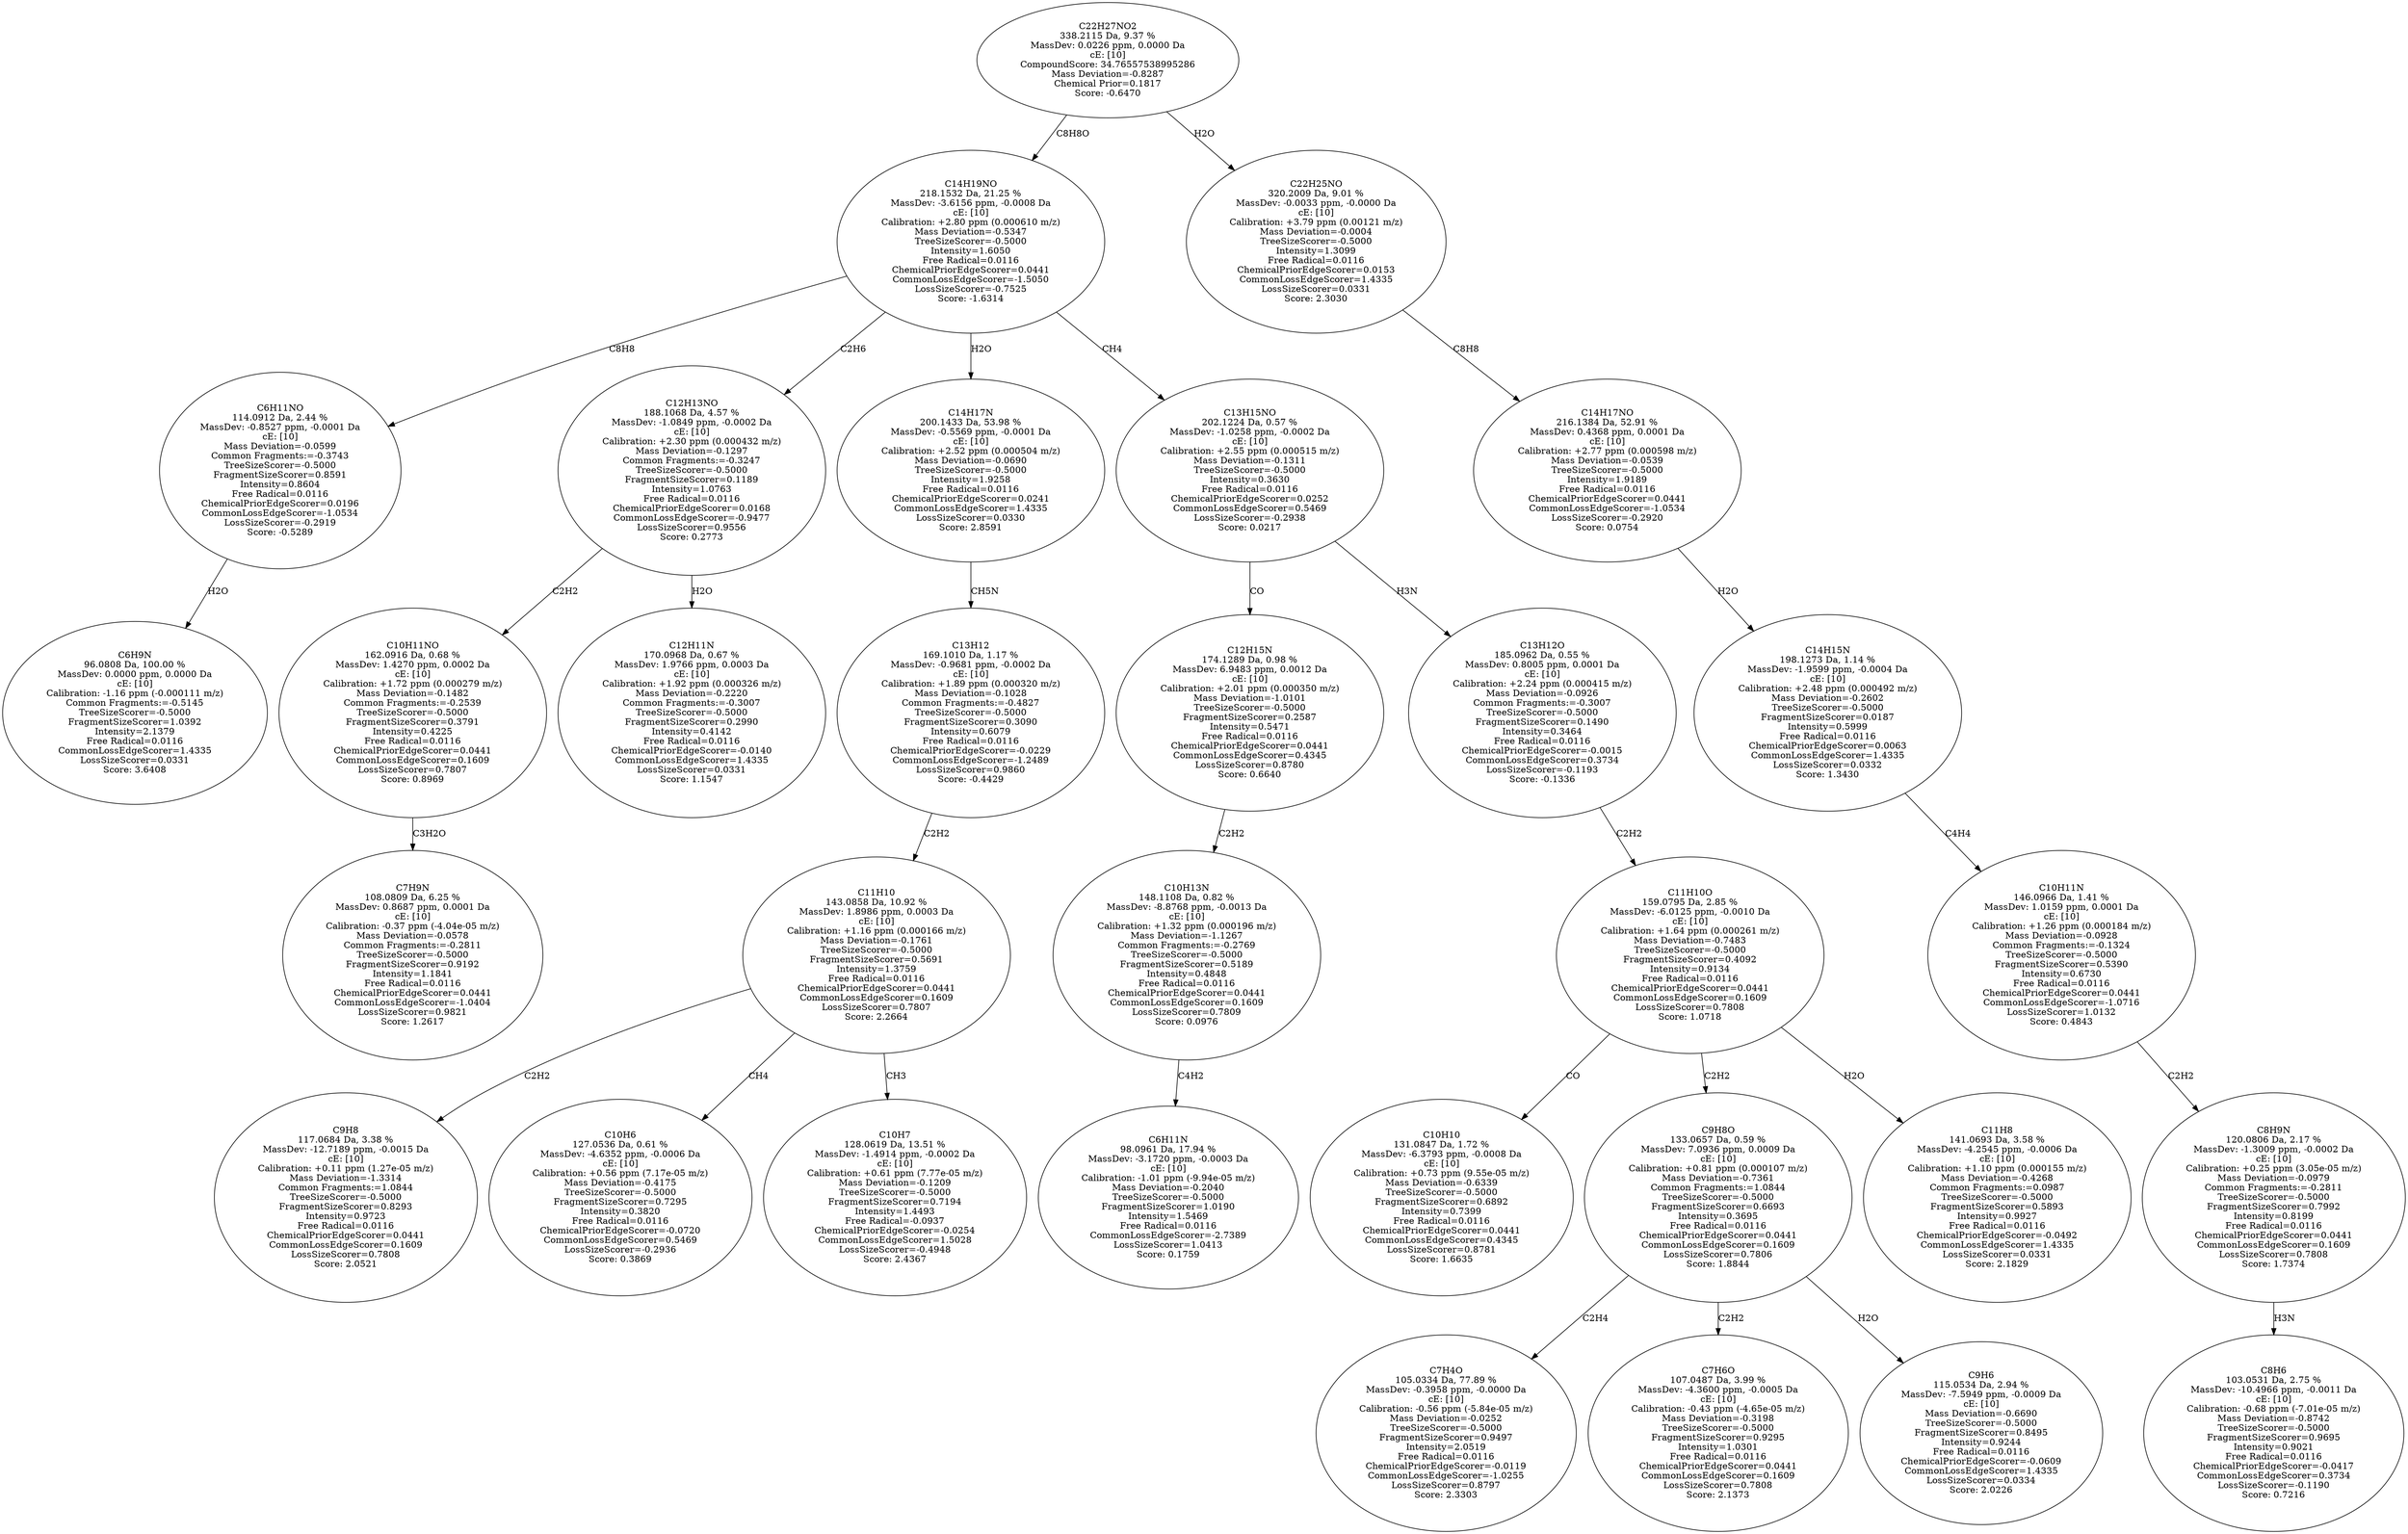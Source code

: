 strict digraph {
v1 [label="C6H9N\n96.0808 Da, 100.00 %\nMassDev: 0.0000 ppm, 0.0000 Da\ncE: [10]\nCalibration: -1.16 ppm (-0.000111 m/z)\nCommon Fragments:=-0.5145\nTreeSizeScorer=-0.5000\nFragmentSizeScorer=1.0392\nIntensity=2.1379\nFree Radical=0.0116\nCommonLossEdgeScorer=1.4335\nLossSizeScorer=0.0331\nScore: 3.6408"];
v2 [label="C6H11NO\n114.0912 Da, 2.44 %\nMassDev: -0.8527 ppm, -0.0001 Da\ncE: [10]\nMass Deviation=-0.0599\nCommon Fragments:=-0.3743\nTreeSizeScorer=-0.5000\nFragmentSizeScorer=0.8591\nIntensity=0.8604\nFree Radical=0.0116\nChemicalPriorEdgeScorer=0.0196\nCommonLossEdgeScorer=-1.0534\nLossSizeScorer=-0.2919\nScore: -0.5289"];
v3 [label="C7H9N\n108.0809 Da, 6.25 %\nMassDev: 0.8687 ppm, 0.0001 Da\ncE: [10]\nCalibration: -0.37 ppm (-4.04e-05 m/z)\nMass Deviation=-0.0578\nCommon Fragments:=-0.2811\nTreeSizeScorer=-0.5000\nFragmentSizeScorer=0.9192\nIntensity=1.1841\nFree Radical=0.0116\nChemicalPriorEdgeScorer=0.0441\nCommonLossEdgeScorer=-1.0404\nLossSizeScorer=0.9821\nScore: 1.2617"];
v4 [label="C10H11NO\n162.0916 Da, 0.68 %\nMassDev: 1.4270 ppm, 0.0002 Da\ncE: [10]\nCalibration: +1.72 ppm (0.000279 m/z)\nMass Deviation=-0.1482\nCommon Fragments:=-0.2539\nTreeSizeScorer=-0.5000\nFragmentSizeScorer=0.3791\nIntensity=0.4225\nFree Radical=0.0116\nChemicalPriorEdgeScorer=0.0441\nCommonLossEdgeScorer=0.1609\nLossSizeScorer=0.7807\nScore: 0.8969"];
v5 [label="C12H11N\n170.0968 Da, 0.67 %\nMassDev: 1.9766 ppm, 0.0003 Da\ncE: [10]\nCalibration: +1.92 ppm (0.000326 m/z)\nMass Deviation=-0.2220\nCommon Fragments:=-0.3007\nTreeSizeScorer=-0.5000\nFragmentSizeScorer=0.2990\nIntensity=0.4142\nFree Radical=0.0116\nChemicalPriorEdgeScorer=-0.0140\nCommonLossEdgeScorer=1.4335\nLossSizeScorer=0.0331\nScore: 1.1547"];
v6 [label="C12H13NO\n188.1068 Da, 4.57 %\nMassDev: -1.0849 ppm, -0.0002 Da\ncE: [10]\nCalibration: +2.30 ppm (0.000432 m/z)\nMass Deviation=-0.1297\nCommon Fragments:=-0.3247\nTreeSizeScorer=-0.5000\nFragmentSizeScorer=0.1189\nIntensity=1.0763\nFree Radical=0.0116\nChemicalPriorEdgeScorer=0.0168\nCommonLossEdgeScorer=-0.9477\nLossSizeScorer=0.9556\nScore: 0.2773"];
v7 [label="C9H8\n117.0684 Da, 3.38 %\nMassDev: -12.7189 ppm, -0.0015 Da\ncE: [10]\nCalibration: +0.11 ppm (1.27e-05 m/z)\nMass Deviation=-1.3314\nCommon Fragments:=1.0844\nTreeSizeScorer=-0.5000\nFragmentSizeScorer=0.8293\nIntensity=0.9723\nFree Radical=0.0116\nChemicalPriorEdgeScorer=0.0441\nCommonLossEdgeScorer=0.1609\nLossSizeScorer=0.7808\nScore: 2.0521"];
v8 [label="C10H6\n127.0536 Da, 0.61 %\nMassDev: -4.6352 ppm, -0.0006 Da\ncE: [10]\nCalibration: +0.56 ppm (7.17e-05 m/z)\nMass Deviation=-0.4175\nTreeSizeScorer=-0.5000\nFragmentSizeScorer=0.7295\nIntensity=0.3820\nFree Radical=0.0116\nChemicalPriorEdgeScorer=-0.0720\nCommonLossEdgeScorer=0.5469\nLossSizeScorer=-0.2936\nScore: 0.3869"];
v9 [label="C10H7\n128.0619 Da, 13.51 %\nMassDev: -1.4914 ppm, -0.0002 Da\ncE: [10]\nCalibration: +0.61 ppm (7.77e-05 m/z)\nMass Deviation=-0.1209\nTreeSizeScorer=-0.5000\nFragmentSizeScorer=0.7194\nIntensity=1.4493\nFree Radical=-0.0937\nChemicalPriorEdgeScorer=-0.0254\nCommonLossEdgeScorer=1.5028\nLossSizeScorer=-0.4948\nScore: 2.4367"];
v10 [label="C11H10\n143.0858 Da, 10.92 %\nMassDev: 1.8986 ppm, 0.0003 Da\ncE: [10]\nCalibration: +1.16 ppm (0.000166 m/z)\nMass Deviation=-0.1761\nTreeSizeScorer=-0.5000\nFragmentSizeScorer=0.5691\nIntensity=1.3759\nFree Radical=0.0116\nChemicalPriorEdgeScorer=0.0441\nCommonLossEdgeScorer=0.1609\nLossSizeScorer=0.7807\nScore: 2.2664"];
v11 [label="C13H12\n169.1010 Da, 1.17 %\nMassDev: -0.9681 ppm, -0.0002 Da\ncE: [10]\nCalibration: +1.89 ppm (0.000320 m/z)\nMass Deviation=-0.1028\nCommon Fragments:=-0.4827\nTreeSizeScorer=-0.5000\nFragmentSizeScorer=0.3090\nIntensity=0.6079\nFree Radical=0.0116\nChemicalPriorEdgeScorer=-0.0229\nCommonLossEdgeScorer=-1.2489\nLossSizeScorer=0.9860\nScore: -0.4429"];
v12 [label="C14H17N\n200.1433 Da, 53.98 %\nMassDev: -0.5569 ppm, -0.0001 Da\ncE: [10]\nCalibration: +2.52 ppm (0.000504 m/z)\nMass Deviation=-0.0690\nTreeSizeScorer=-0.5000\nIntensity=1.9258\nFree Radical=0.0116\nChemicalPriorEdgeScorer=0.0241\nCommonLossEdgeScorer=1.4335\nLossSizeScorer=0.0330\nScore: 2.8591"];
v13 [label="C6H11N\n98.0961 Da, 17.94 %\nMassDev: -3.1720 ppm, -0.0003 Da\ncE: [10]\nCalibration: -1.01 ppm (-9.94e-05 m/z)\nMass Deviation=-0.2040\nTreeSizeScorer=-0.5000\nFragmentSizeScorer=1.0190\nIntensity=1.5469\nFree Radical=0.0116\nCommonLossEdgeScorer=-2.7389\nLossSizeScorer=1.0413\nScore: 0.1759"];
v14 [label="C10H13N\n148.1108 Da, 0.82 %\nMassDev: -8.8768 ppm, -0.0013 Da\ncE: [10]\nCalibration: +1.32 ppm (0.000196 m/z)\nMass Deviation=-1.1267\nCommon Fragments:=-0.2769\nTreeSizeScorer=-0.5000\nFragmentSizeScorer=0.5189\nIntensity=0.4848\nFree Radical=0.0116\nChemicalPriorEdgeScorer=0.0441\nCommonLossEdgeScorer=0.1609\nLossSizeScorer=0.7809\nScore: 0.0976"];
v15 [label="C12H15N\n174.1289 Da, 0.98 %\nMassDev: 6.9483 ppm, 0.0012 Da\ncE: [10]\nCalibration: +2.01 ppm (0.000350 m/z)\nMass Deviation=-1.0101\nTreeSizeScorer=-0.5000\nFragmentSizeScorer=0.2587\nIntensity=0.5471\nFree Radical=0.0116\nChemicalPriorEdgeScorer=0.0441\nCommonLossEdgeScorer=0.4345\nLossSizeScorer=0.8780\nScore: 0.6640"];
v16 [label="C10H10\n131.0847 Da, 1.72 %\nMassDev: -6.3793 ppm, -0.0008 Da\ncE: [10]\nCalibration: +0.73 ppm (9.55e-05 m/z)\nMass Deviation=-0.6339\nTreeSizeScorer=-0.5000\nFragmentSizeScorer=0.6892\nIntensity=0.7399\nFree Radical=0.0116\nChemicalPriorEdgeScorer=0.0441\nCommonLossEdgeScorer=0.4345\nLossSizeScorer=0.8781\nScore: 1.6635"];
v17 [label="C7H4O\n105.0334 Da, 77.89 %\nMassDev: -0.3958 ppm, -0.0000 Da\ncE: [10]\nCalibration: -0.56 ppm (-5.84e-05 m/z)\nMass Deviation=-0.0252\nTreeSizeScorer=-0.5000\nFragmentSizeScorer=0.9497\nIntensity=2.0519\nFree Radical=0.0116\nChemicalPriorEdgeScorer=-0.0119\nCommonLossEdgeScorer=-1.0255\nLossSizeScorer=0.8797\nScore: 2.3303"];
v18 [label="C7H6O\n107.0487 Da, 3.99 %\nMassDev: -4.3600 ppm, -0.0005 Da\ncE: [10]\nCalibration: -0.43 ppm (-4.65e-05 m/z)\nMass Deviation=-0.3198\nTreeSizeScorer=-0.5000\nFragmentSizeScorer=0.9295\nIntensity=1.0301\nFree Radical=0.0116\nChemicalPriorEdgeScorer=0.0441\nCommonLossEdgeScorer=0.1609\nLossSizeScorer=0.7808\nScore: 2.1373"];
v19 [label="C9H6\n115.0534 Da, 2.94 %\nMassDev: -7.5949 ppm, -0.0009 Da\ncE: [10]\nMass Deviation=-0.6690\nTreeSizeScorer=-0.5000\nFragmentSizeScorer=0.8495\nIntensity=0.9244\nFree Radical=0.0116\nChemicalPriorEdgeScorer=-0.0609\nCommonLossEdgeScorer=1.4335\nLossSizeScorer=0.0334\nScore: 2.0226"];
v20 [label="C9H8O\n133.0657 Da, 0.59 %\nMassDev: 7.0936 ppm, 0.0009 Da\ncE: [10]\nCalibration: +0.81 ppm (0.000107 m/z)\nMass Deviation=-0.7361\nCommon Fragments:=1.0844\nTreeSizeScorer=-0.5000\nFragmentSizeScorer=0.6693\nIntensity=0.3695\nFree Radical=0.0116\nChemicalPriorEdgeScorer=0.0441\nCommonLossEdgeScorer=0.1609\nLossSizeScorer=0.7806\nScore: 1.8844"];
v21 [label="C11H8\n141.0693 Da, 3.58 %\nMassDev: -4.2545 ppm, -0.0006 Da\ncE: [10]\nCalibration: +1.10 ppm (0.000155 m/z)\nMass Deviation=-0.4268\nCommon Fragments:=0.0987\nTreeSizeScorer=-0.5000\nFragmentSizeScorer=0.5893\nIntensity=0.9927\nFree Radical=0.0116\nChemicalPriorEdgeScorer=-0.0492\nCommonLossEdgeScorer=1.4335\nLossSizeScorer=0.0331\nScore: 2.1829"];
v22 [label="C11H10O\n159.0795 Da, 2.85 %\nMassDev: -6.0125 ppm, -0.0010 Da\ncE: [10]\nCalibration: +1.64 ppm (0.000261 m/z)\nMass Deviation=-0.7483\nTreeSizeScorer=-0.5000\nFragmentSizeScorer=0.4092\nIntensity=0.9134\nFree Radical=0.0116\nChemicalPriorEdgeScorer=0.0441\nCommonLossEdgeScorer=0.1609\nLossSizeScorer=0.7808\nScore: 1.0718"];
v23 [label="C13H12O\n185.0962 Da, 0.55 %\nMassDev: 0.8005 ppm, 0.0001 Da\ncE: [10]\nCalibration: +2.24 ppm (0.000415 m/z)\nMass Deviation=-0.0926\nCommon Fragments:=-0.3007\nTreeSizeScorer=-0.5000\nFragmentSizeScorer=0.1490\nIntensity=0.3464\nFree Radical=0.0116\nChemicalPriorEdgeScorer=-0.0015\nCommonLossEdgeScorer=0.3734\nLossSizeScorer=-0.1193\nScore: -0.1336"];
v24 [label="C13H15NO\n202.1224 Da, 0.57 %\nMassDev: -1.0258 ppm, -0.0002 Da\ncE: [10]\nCalibration: +2.55 ppm (0.000515 m/z)\nMass Deviation=-0.1311\nTreeSizeScorer=-0.5000\nIntensity=0.3630\nFree Radical=0.0116\nChemicalPriorEdgeScorer=0.0252\nCommonLossEdgeScorer=0.5469\nLossSizeScorer=-0.2938\nScore: 0.0217"];
v25 [label="C14H19NO\n218.1532 Da, 21.25 %\nMassDev: -3.6156 ppm, -0.0008 Da\ncE: [10]\nCalibration: +2.80 ppm (0.000610 m/z)\nMass Deviation=-0.5347\nTreeSizeScorer=-0.5000\nIntensity=1.6050\nFree Radical=0.0116\nChemicalPriorEdgeScorer=0.0441\nCommonLossEdgeScorer=-1.5050\nLossSizeScorer=-0.7525\nScore: -1.6314"];
v26 [label="C8H6\n103.0531 Da, 2.75 %\nMassDev: -10.4966 ppm, -0.0011 Da\ncE: [10]\nCalibration: -0.68 ppm (-7.01e-05 m/z)\nMass Deviation=-0.8742\nTreeSizeScorer=-0.5000\nFragmentSizeScorer=0.9695\nIntensity=0.9021\nFree Radical=0.0116\nChemicalPriorEdgeScorer=-0.0417\nCommonLossEdgeScorer=0.3734\nLossSizeScorer=-0.1190\nScore: 0.7216"];
v27 [label="C8H9N\n120.0806 Da, 2.17 %\nMassDev: -1.3009 ppm, -0.0002 Da\ncE: [10]\nCalibration: +0.25 ppm (3.05e-05 m/z)\nMass Deviation=-0.0979\nCommon Fragments:=-0.2811\nTreeSizeScorer=-0.5000\nFragmentSizeScorer=0.7992\nIntensity=0.8199\nFree Radical=0.0116\nChemicalPriorEdgeScorer=0.0441\nCommonLossEdgeScorer=0.1609\nLossSizeScorer=0.7808\nScore: 1.7374"];
v28 [label="C10H11N\n146.0966 Da, 1.41 %\nMassDev: 1.0159 ppm, 0.0001 Da\ncE: [10]\nCalibration: +1.26 ppm (0.000184 m/z)\nMass Deviation=-0.0928\nCommon Fragments:=-0.1324\nTreeSizeScorer=-0.5000\nFragmentSizeScorer=0.5390\nIntensity=0.6730\nFree Radical=0.0116\nChemicalPriorEdgeScorer=0.0441\nCommonLossEdgeScorer=-1.0716\nLossSizeScorer=1.0132\nScore: 0.4843"];
v29 [label="C14H15N\n198.1273 Da, 1.14 %\nMassDev: -1.9599 ppm, -0.0004 Da\ncE: [10]\nCalibration: +2.48 ppm (0.000492 m/z)\nMass Deviation=-0.2602\nTreeSizeScorer=-0.5000\nFragmentSizeScorer=0.0187\nIntensity=0.5999\nFree Radical=0.0116\nChemicalPriorEdgeScorer=0.0063\nCommonLossEdgeScorer=1.4335\nLossSizeScorer=0.0332\nScore: 1.3430"];
v30 [label="C14H17NO\n216.1384 Da, 52.91 %\nMassDev: 0.4368 ppm, 0.0001 Da\ncE: [10]\nCalibration: +2.77 ppm (0.000598 m/z)\nMass Deviation=-0.0539\nTreeSizeScorer=-0.5000\nIntensity=1.9189\nFree Radical=0.0116\nChemicalPriorEdgeScorer=0.0441\nCommonLossEdgeScorer=-1.0534\nLossSizeScorer=-0.2920\nScore: 0.0754"];
v31 [label="C22H25NO\n320.2009 Da, 9.01 %\nMassDev: -0.0033 ppm, -0.0000 Da\ncE: [10]\nCalibration: +3.79 ppm (0.00121 m/z)\nMass Deviation=-0.0004\nTreeSizeScorer=-0.5000\nIntensity=1.3099\nFree Radical=0.0116\nChemicalPriorEdgeScorer=0.0153\nCommonLossEdgeScorer=1.4335\nLossSizeScorer=0.0331\nScore: 2.3030"];
v32 [label="C22H27NO2\n338.2115 Da, 9.37 %\nMassDev: 0.0226 ppm, 0.0000 Da\ncE: [10]\nCompoundScore: 34.76557538995286\nMass Deviation=-0.8287\nChemical Prior=0.1817\nScore: -0.6470"];
v2 -> v1 [label="H2O"];
v25 -> v2 [label="C8H8"];
v4 -> v3 [label="C3H2O"];
v6 -> v4 [label="C2H2"];
v6 -> v5 [label="H2O"];
v25 -> v6 [label="C2H6"];
v10 -> v7 [label="C2H2"];
v10 -> v8 [label="CH4"];
v10 -> v9 [label="CH3"];
v11 -> v10 [label="C2H2"];
v12 -> v11 [label="CH5N"];
v25 -> v12 [label="H2O"];
v14 -> v13 [label="C4H2"];
v15 -> v14 [label="C2H2"];
v24 -> v15 [label="CO"];
v22 -> v16 [label="CO"];
v20 -> v17 [label="C2H4"];
v20 -> v18 [label="C2H2"];
v20 -> v19 [label="H2O"];
v22 -> v20 [label="C2H2"];
v22 -> v21 [label="H2O"];
v23 -> v22 [label="C2H2"];
v24 -> v23 [label="H3N"];
v25 -> v24 [label="CH4"];
v32 -> v25 [label="C8H8O"];
v27 -> v26 [label="H3N"];
v28 -> v27 [label="C2H2"];
v29 -> v28 [label="C4H4"];
v30 -> v29 [label="H2O"];
v31 -> v30 [label="C8H8"];
v32 -> v31 [label="H2O"];
}